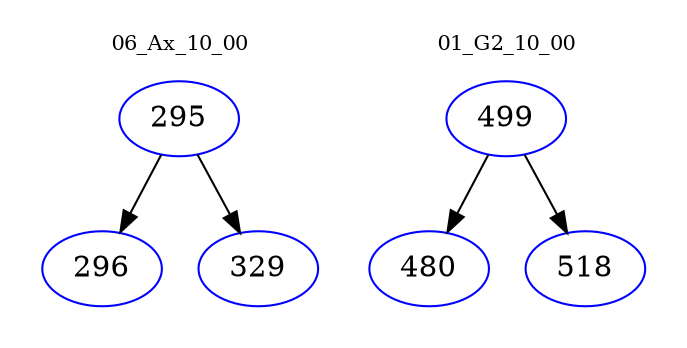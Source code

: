 digraph{
subgraph cluster_0 {
color = white
label = "06_Ax_10_00";
fontsize=10;
T0_295 [label="295", color="blue"]
T0_295 -> T0_296 [color="black"]
T0_296 [label="296", color="blue"]
T0_295 -> T0_329 [color="black"]
T0_329 [label="329", color="blue"]
}
subgraph cluster_1 {
color = white
label = "01_G2_10_00";
fontsize=10;
T1_499 [label="499", color="blue"]
T1_499 -> T1_480 [color="black"]
T1_480 [label="480", color="blue"]
T1_499 -> T1_518 [color="black"]
T1_518 [label="518", color="blue"]
}
}
